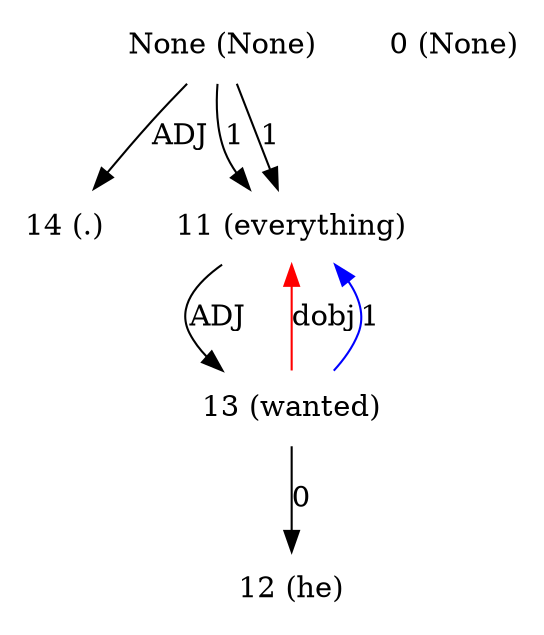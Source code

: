 digraph G{
edge [dir=forward]
node [shape=plaintext]

None [label="None (None)"]
None -> 14 [label="ADJ"]
None [label="None (None)"]
None -> 11 [label="1"]
None [label="None (None)"]
None -> 11 [label="1"]
0 [label="0 (None)"]
11 [label="11 (everything)"]
11 -> 13 [label="ADJ"]
13 -> 11 [label="dobj", color="red"]
12 [label="12 (he)"]
13 [label="13 (wanted)"]
13 -> 11 [label="1", color="blue"]
13 -> 12 [label="0"]
14 [label="14 (.)"]
}
